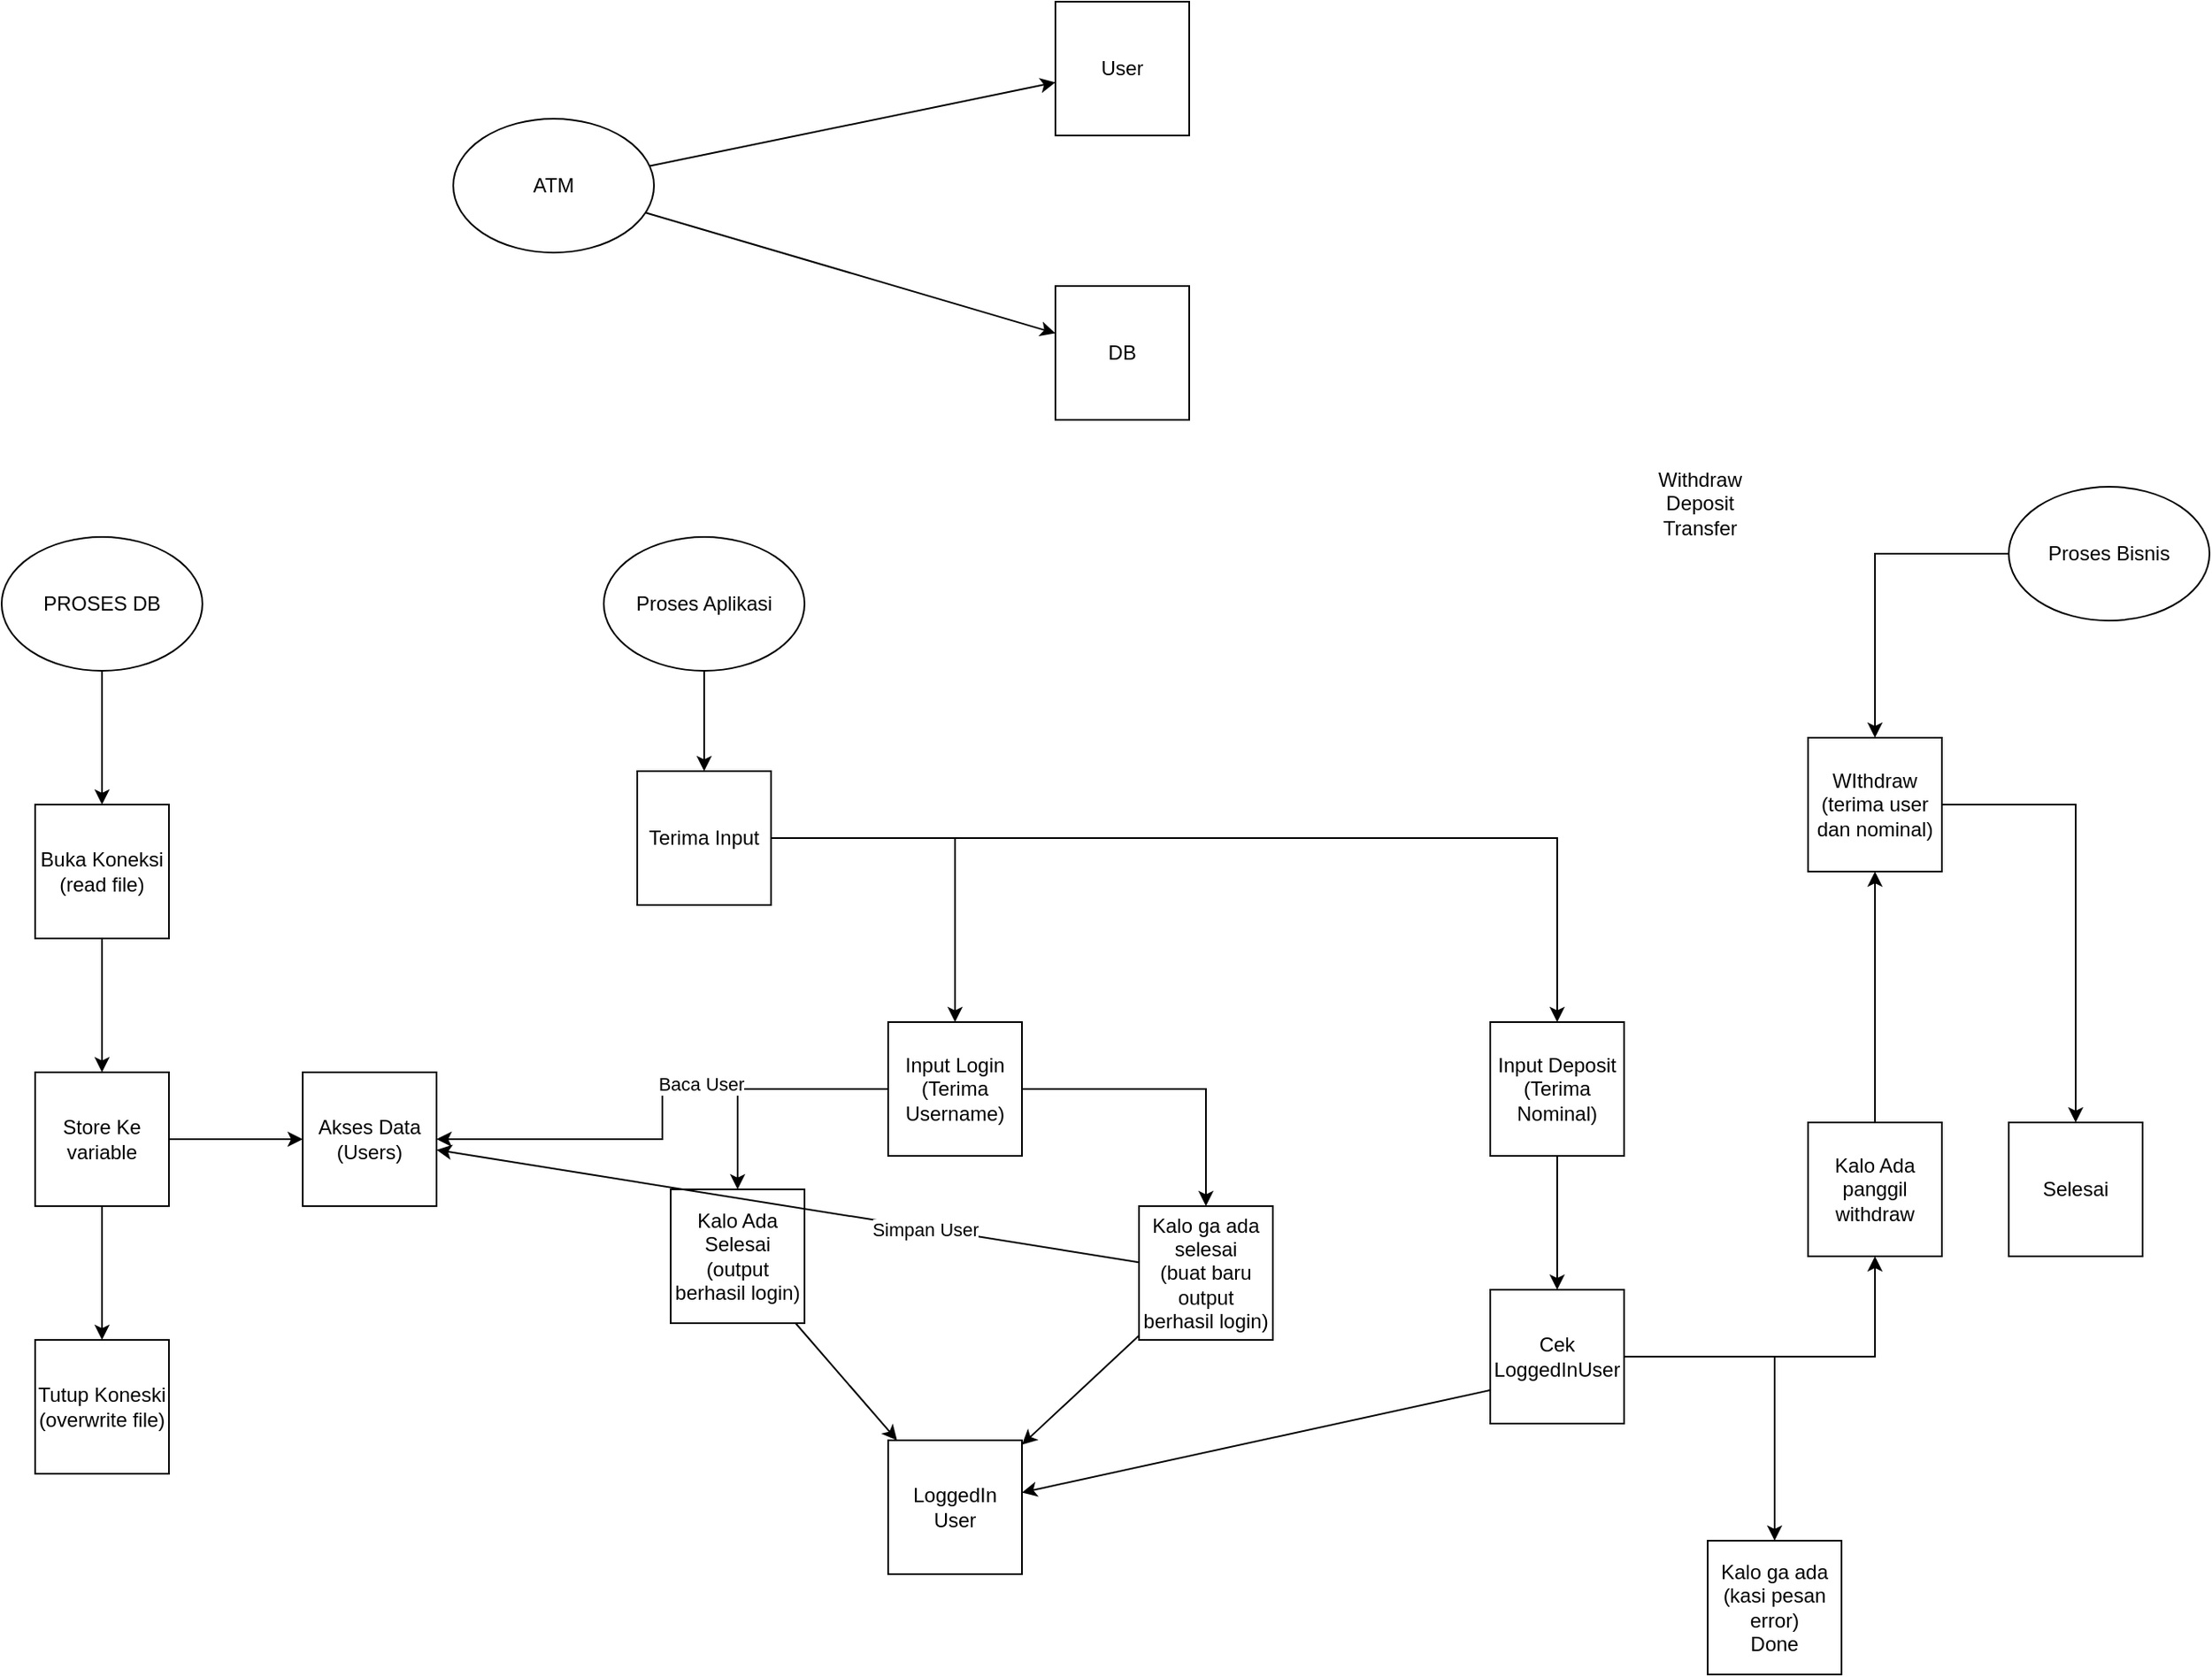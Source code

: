 <mxfile version="21.6.6" type="device">
  <diagram id="7y7cLIP4Oc_uKpwFZ8Lj" name="Page-1">
    <mxGraphModel dx="1900" dy="619" grid="1" gridSize="10" guides="1" tooltips="1" connect="1" arrows="1" fold="1" page="1" pageScale="1" pageWidth="850" pageHeight="1100" math="0" shadow="0">
      <root>
        <mxCell id="0" />
        <mxCell id="1" parent="0" />
        <mxCell id="BU251l8DeLpKYHIOTWGP-1" value="DB" style="whiteSpace=wrap;html=1;aspect=fixed;" parent="1" vertex="1">
          <mxGeometry x="140" y="250" width="80" height="80" as="geometry" />
        </mxCell>
        <mxCell id="BU251l8DeLpKYHIOTWGP-2" value="User" style="whiteSpace=wrap;html=1;aspect=fixed;" parent="1" vertex="1">
          <mxGeometry x="140" y="80" width="80" height="80" as="geometry" />
        </mxCell>
        <mxCell id="BU251l8DeLpKYHIOTWGP-5" value="ATM" style="ellipse;whiteSpace=wrap;html=1;" parent="1" vertex="1">
          <mxGeometry x="-220" y="150" width="120" height="80" as="geometry" />
        </mxCell>
        <mxCell id="BU251l8DeLpKYHIOTWGP-6" value="" style="endArrow=classic;html=1;rounded=0;" parent="1" source="BU251l8DeLpKYHIOTWGP-5" target="BU251l8DeLpKYHIOTWGP-2" edge="1">
          <mxGeometry width="50" height="50" relative="1" as="geometry">
            <mxPoint x="-90" y="190" as="sourcePoint" />
            <mxPoint x="70" y="190" as="targetPoint" />
          </mxGeometry>
        </mxCell>
        <mxCell id="BU251l8DeLpKYHIOTWGP-7" value="" style="endArrow=classic;html=1;rounded=0;" parent="1" source="BU251l8DeLpKYHIOTWGP-5" target="BU251l8DeLpKYHIOTWGP-1" edge="1">
          <mxGeometry width="50" height="50" relative="1" as="geometry">
            <mxPoint x="170" y="630" as="sourcePoint" />
            <mxPoint x="220" y="580" as="targetPoint" />
          </mxGeometry>
        </mxCell>
        <mxCell id="BU251l8DeLpKYHIOTWGP-10" value="" style="edgeStyle=orthogonalEdgeStyle;rounded=0;orthogonalLoop=1;jettySize=auto;html=1;" parent="1" source="BU251l8DeLpKYHIOTWGP-8" target="BU251l8DeLpKYHIOTWGP-9" edge="1">
          <mxGeometry relative="1" as="geometry" />
        </mxCell>
        <mxCell id="BU251l8DeLpKYHIOTWGP-8" value="PROSES DB" style="ellipse;whiteSpace=wrap;html=1;" parent="1" vertex="1">
          <mxGeometry x="-490" y="400" width="120" height="80" as="geometry" />
        </mxCell>
        <mxCell id="BU251l8DeLpKYHIOTWGP-12" value="" style="edgeStyle=orthogonalEdgeStyle;rounded=0;orthogonalLoop=1;jettySize=auto;html=1;" parent="1" source="BU251l8DeLpKYHIOTWGP-9" target="BU251l8DeLpKYHIOTWGP-11" edge="1">
          <mxGeometry relative="1" as="geometry" />
        </mxCell>
        <mxCell id="BU251l8DeLpKYHIOTWGP-9" value="Buka Koneksi&lt;br&gt;(read file)" style="whiteSpace=wrap;html=1;aspect=fixed;" parent="1" vertex="1">
          <mxGeometry x="-470" y="560" width="80" height="80" as="geometry" />
        </mxCell>
        <mxCell id="BU251l8DeLpKYHIOTWGP-14" value="" style="edgeStyle=orthogonalEdgeStyle;rounded=0;orthogonalLoop=1;jettySize=auto;html=1;" parent="1" source="BU251l8DeLpKYHIOTWGP-11" target="BU251l8DeLpKYHIOTWGP-13" edge="1">
          <mxGeometry relative="1" as="geometry" />
        </mxCell>
        <mxCell id="BU251l8DeLpKYHIOTWGP-16" value="" style="edgeStyle=orthogonalEdgeStyle;rounded=0;orthogonalLoop=1;jettySize=auto;html=1;" parent="1" source="BU251l8DeLpKYHIOTWGP-11" target="BU251l8DeLpKYHIOTWGP-15" edge="1">
          <mxGeometry relative="1" as="geometry" />
        </mxCell>
        <mxCell id="BU251l8DeLpKYHIOTWGP-11" value="Store Ke variable" style="whiteSpace=wrap;html=1;aspect=fixed;" parent="1" vertex="1">
          <mxGeometry x="-470" y="720" width="80" height="80" as="geometry" />
        </mxCell>
        <mxCell id="BU251l8DeLpKYHIOTWGP-13" value="Tutup Koneski&lt;br&gt;(overwrite file)" style="whiteSpace=wrap;html=1;aspect=fixed;" parent="1" vertex="1">
          <mxGeometry x="-470" y="880" width="80" height="80" as="geometry" />
        </mxCell>
        <mxCell id="BU251l8DeLpKYHIOTWGP-15" value="Akses Data&lt;br&gt;(Users)" style="whiteSpace=wrap;html=1;aspect=fixed;" parent="1" vertex="1">
          <mxGeometry x="-310" y="720" width="80" height="80" as="geometry" />
        </mxCell>
        <mxCell id="BU251l8DeLpKYHIOTWGP-19" value="" style="edgeStyle=orthogonalEdgeStyle;rounded=0;orthogonalLoop=1;jettySize=auto;html=1;" parent="1" source="BU251l8DeLpKYHIOTWGP-17" target="BU251l8DeLpKYHIOTWGP-18" edge="1">
          <mxGeometry relative="1" as="geometry" />
        </mxCell>
        <mxCell id="BU251l8DeLpKYHIOTWGP-17" value="Proses Aplikasi" style="ellipse;whiteSpace=wrap;html=1;" parent="1" vertex="1">
          <mxGeometry x="-130" y="400" width="120" height="80" as="geometry" />
        </mxCell>
        <mxCell id="BU251l8DeLpKYHIOTWGP-21" value="" style="edgeStyle=orthogonalEdgeStyle;rounded=0;orthogonalLoop=1;jettySize=auto;html=1;" parent="1" source="BU251l8DeLpKYHIOTWGP-18" target="BU251l8DeLpKYHIOTWGP-20" edge="1">
          <mxGeometry relative="1" as="geometry" />
        </mxCell>
        <mxCell id="BU251l8DeLpKYHIOTWGP-18" value="Terima Input" style="whiteSpace=wrap;html=1;aspect=fixed;" parent="1" vertex="1">
          <mxGeometry x="-110" y="540" width="80" height="80" as="geometry" />
        </mxCell>
        <mxCell id="BU251l8DeLpKYHIOTWGP-25" value="" style="edgeStyle=orthogonalEdgeStyle;rounded=0;orthogonalLoop=1;jettySize=auto;html=1;" parent="1" source="BU251l8DeLpKYHIOTWGP-20" target="BU251l8DeLpKYHIOTWGP-24" edge="1">
          <mxGeometry relative="1" as="geometry" />
        </mxCell>
        <mxCell id="BU251l8DeLpKYHIOTWGP-27" value="" style="edgeStyle=orthogonalEdgeStyle;rounded=0;orthogonalLoop=1;jettySize=auto;html=1;" parent="1" source="BU251l8DeLpKYHIOTWGP-20" target="BU251l8DeLpKYHIOTWGP-26" edge="1">
          <mxGeometry relative="1" as="geometry" />
        </mxCell>
        <mxCell id="BU251l8DeLpKYHIOTWGP-20" value="Input Login&lt;br&gt;(Terima Username)" style="whiteSpace=wrap;html=1;aspect=fixed;" parent="1" vertex="1">
          <mxGeometry x="40" y="690" width="80" height="80" as="geometry" />
        </mxCell>
        <mxCell id="BU251l8DeLpKYHIOTWGP-22" value="" style="edgeStyle=orthogonalEdgeStyle;rounded=0;orthogonalLoop=1;jettySize=auto;html=1;" parent="1" source="BU251l8DeLpKYHIOTWGP-20" target="BU251l8DeLpKYHIOTWGP-15" edge="1">
          <mxGeometry relative="1" as="geometry">
            <mxPoint x="-60" y="650" as="sourcePoint" />
            <mxPoint x="-60" y="730" as="targetPoint" />
          </mxGeometry>
        </mxCell>
        <mxCell id="BU251l8DeLpKYHIOTWGP-23" value="Baca User" style="edgeLabel;html=1;align=center;verticalAlign=middle;resizable=0;points=[];" parent="BU251l8DeLpKYHIOTWGP-22" vertex="1" connectable="0">
          <mxGeometry x="-0.25" y="-3" relative="1" as="geometry">
            <mxPoint as="offset" />
          </mxGeometry>
        </mxCell>
        <mxCell id="BU251l8DeLpKYHIOTWGP-24" value="Kalo Ada Selesai&lt;br&gt;(output berhasil login)" style="whiteSpace=wrap;html=1;aspect=fixed;" parent="1" vertex="1">
          <mxGeometry x="-90" y="790" width="80" height="80" as="geometry" />
        </mxCell>
        <mxCell id="BU251l8DeLpKYHIOTWGP-26" value="Kalo ga ada selesai&lt;br&gt;(buat baru output berhasil login)" style="whiteSpace=wrap;html=1;aspect=fixed;" parent="1" vertex="1">
          <mxGeometry x="190" y="800" width="80" height="80" as="geometry" />
        </mxCell>
        <mxCell id="BU251l8DeLpKYHIOTWGP-28" value="" style="endArrow=classic;html=1;rounded=0;" parent="1" source="BU251l8DeLpKYHIOTWGP-26" target="BU251l8DeLpKYHIOTWGP-15" edge="1">
          <mxGeometry width="50" height="50" relative="1" as="geometry">
            <mxPoint x="170" y="630" as="sourcePoint" />
            <mxPoint x="220" y="580" as="targetPoint" />
          </mxGeometry>
        </mxCell>
        <mxCell id="BU251l8DeLpKYHIOTWGP-29" value="Simpan User" style="edgeLabel;html=1;align=center;verticalAlign=middle;resizable=0;points=[];" parent="BU251l8DeLpKYHIOTWGP-28" vertex="1" connectable="0">
          <mxGeometry x="-0.388" y="1" relative="1" as="geometry">
            <mxPoint as="offset" />
          </mxGeometry>
        </mxCell>
        <mxCell id="BU251l8DeLpKYHIOTWGP-47" value="" style="edgeStyle=orthogonalEdgeStyle;rounded=0;orthogonalLoop=1;jettySize=auto;html=1;" parent="1" source="BU251l8DeLpKYHIOTWGP-30" target="BU251l8DeLpKYHIOTWGP-46" edge="1">
          <mxGeometry relative="1" as="geometry" />
        </mxCell>
        <mxCell id="BU251l8DeLpKYHIOTWGP-30" value="Proses Bisnis" style="ellipse;whiteSpace=wrap;html=1;" parent="1" vertex="1">
          <mxGeometry x="710" y="370" width="120" height="80" as="geometry" />
        </mxCell>
        <mxCell id="BU251l8DeLpKYHIOTWGP-31" value="LoggedIn User" style="whiteSpace=wrap;html=1;aspect=fixed;" parent="1" vertex="1">
          <mxGeometry x="40" y="940" width="80" height="80" as="geometry" />
        </mxCell>
        <mxCell id="BU251l8DeLpKYHIOTWGP-33" value="" style="endArrow=classic;html=1;rounded=0;" parent="1" source="BU251l8DeLpKYHIOTWGP-24" target="BU251l8DeLpKYHIOTWGP-31" edge="1">
          <mxGeometry width="50" height="50" relative="1" as="geometry">
            <mxPoint x="-250" y="1060" as="sourcePoint" />
            <mxPoint x="-200" y="1010" as="targetPoint" />
          </mxGeometry>
        </mxCell>
        <mxCell id="BU251l8DeLpKYHIOTWGP-34" value="" style="endArrow=classic;html=1;rounded=0;" parent="1" source="BU251l8DeLpKYHIOTWGP-26" target="BU251l8DeLpKYHIOTWGP-31" edge="1">
          <mxGeometry width="50" height="50" relative="1" as="geometry">
            <mxPoint x="-44" y="970" as="sourcePoint" />
            <mxPoint x="-6" y="1070" as="targetPoint" />
          </mxGeometry>
        </mxCell>
        <mxCell id="BU251l8DeLpKYHIOTWGP-35" value="Withdraw&lt;br&gt;Deposit&lt;br&gt;Transfer" style="text;html=1;align=center;verticalAlign=middle;resizable=0;points=[];autosize=1;strokeColor=none;fillColor=none;" parent="1" vertex="1">
          <mxGeometry x="490" y="350" width="70" height="60" as="geometry" />
        </mxCell>
        <mxCell id="BU251l8DeLpKYHIOTWGP-41" value="" style="edgeStyle=orthogonalEdgeStyle;rounded=0;orthogonalLoop=1;jettySize=auto;html=1;" parent="1" source="BU251l8DeLpKYHIOTWGP-36" target="BU251l8DeLpKYHIOTWGP-40" edge="1">
          <mxGeometry relative="1" as="geometry" />
        </mxCell>
        <mxCell id="BU251l8DeLpKYHIOTWGP-36" value="Input Deposit&lt;br&gt;(Terima Nominal)" style="whiteSpace=wrap;html=1;aspect=fixed;" parent="1" vertex="1">
          <mxGeometry x="400" y="690" width="80" height="80" as="geometry" />
        </mxCell>
        <mxCell id="BU251l8DeLpKYHIOTWGP-37" value="" style="edgeStyle=orthogonalEdgeStyle;rounded=0;orthogonalLoop=1;jettySize=auto;html=1;" parent="1" source="BU251l8DeLpKYHIOTWGP-18" target="BU251l8DeLpKYHIOTWGP-36" edge="1">
          <mxGeometry relative="1" as="geometry">
            <mxPoint x="-20" y="610" as="sourcePoint" />
            <mxPoint x="90" y="700" as="targetPoint" />
          </mxGeometry>
        </mxCell>
        <mxCell id="BU251l8DeLpKYHIOTWGP-38" value="" style="endArrow=classic;html=1;rounded=0;exitX=0;exitY=0.75;exitDx=0;exitDy=0;" parent="1" source="BU251l8DeLpKYHIOTWGP-40" target="BU251l8DeLpKYHIOTWGP-31" edge="1">
          <mxGeometry width="50" height="50" relative="1" as="geometry">
            <mxPoint x="390" y="930" as="sourcePoint" />
            <mxPoint x="-220" y="776" as="targetPoint" />
          </mxGeometry>
        </mxCell>
        <mxCell id="BU251l8DeLpKYHIOTWGP-43" value="" style="edgeStyle=orthogonalEdgeStyle;rounded=0;orthogonalLoop=1;jettySize=auto;html=1;" parent="1" source="BU251l8DeLpKYHIOTWGP-40" target="BU251l8DeLpKYHIOTWGP-42" edge="1">
          <mxGeometry relative="1" as="geometry" />
        </mxCell>
        <mxCell id="BU251l8DeLpKYHIOTWGP-45" value="" style="edgeStyle=orthogonalEdgeStyle;rounded=0;orthogonalLoop=1;jettySize=auto;html=1;" parent="1" source="BU251l8DeLpKYHIOTWGP-40" target="BU251l8DeLpKYHIOTWGP-44" edge="1">
          <mxGeometry relative="1" as="geometry" />
        </mxCell>
        <mxCell id="BU251l8DeLpKYHIOTWGP-40" value="Cek LoggedInUser" style="whiteSpace=wrap;html=1;aspect=fixed;" parent="1" vertex="1">
          <mxGeometry x="400" y="850" width="80" height="80" as="geometry" />
        </mxCell>
        <mxCell id="BU251l8DeLpKYHIOTWGP-42" value="Kalo Ada panggil withdraw" style="whiteSpace=wrap;html=1;aspect=fixed;" parent="1" vertex="1">
          <mxGeometry x="590" y="750" width="80" height="80" as="geometry" />
        </mxCell>
        <mxCell id="BU251l8DeLpKYHIOTWGP-44" value="Kalo ga ada&lt;br&gt;(kasi pesan error)&lt;br&gt;Done" style="whiteSpace=wrap;html=1;aspect=fixed;" parent="1" vertex="1">
          <mxGeometry x="530" y="1000" width="80" height="80" as="geometry" />
        </mxCell>
        <mxCell id="BU251l8DeLpKYHIOTWGP-50" value="" style="edgeStyle=orthogonalEdgeStyle;rounded=0;orthogonalLoop=1;jettySize=auto;html=1;" parent="1" source="BU251l8DeLpKYHIOTWGP-46" target="BU251l8DeLpKYHIOTWGP-49" edge="1">
          <mxGeometry relative="1" as="geometry" />
        </mxCell>
        <mxCell id="BU251l8DeLpKYHIOTWGP-46" value="WIthdraw&lt;br&gt;(terima user dan nominal)" style="whiteSpace=wrap;html=1;aspect=fixed;" parent="1" vertex="1">
          <mxGeometry x="590" y="520" width="80" height="80" as="geometry" />
        </mxCell>
        <mxCell id="BU251l8DeLpKYHIOTWGP-48" value="" style="edgeStyle=orthogonalEdgeStyle;rounded=0;orthogonalLoop=1;jettySize=auto;html=1;" parent="1" source="BU251l8DeLpKYHIOTWGP-42" target="BU251l8DeLpKYHIOTWGP-46" edge="1">
          <mxGeometry relative="1" as="geometry">
            <mxPoint x="490" y="900" as="sourcePoint" />
            <mxPoint x="630" y="840" as="targetPoint" />
          </mxGeometry>
        </mxCell>
        <mxCell id="BU251l8DeLpKYHIOTWGP-49" value="Selesai" style="whiteSpace=wrap;html=1;aspect=fixed;" parent="1" vertex="1">
          <mxGeometry x="710" y="750" width="80" height="80" as="geometry" />
        </mxCell>
      </root>
    </mxGraphModel>
  </diagram>
</mxfile>
